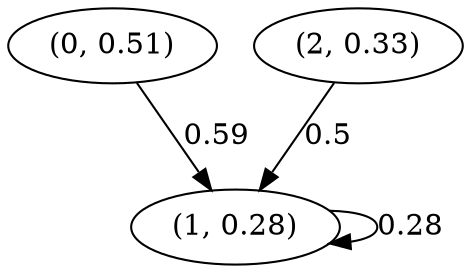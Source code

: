 digraph {
    0 [ label = "(0, 0.51)" ]
    1 [ label = "(1, 0.28)" ]
    2 [ label = "(2, 0.33)" ]
    1 -> 1 [ label = "0.28" ]
    0 -> 1 [ label = "0.59" ]
    2 -> 1 [ label = "0.5" ]
}

